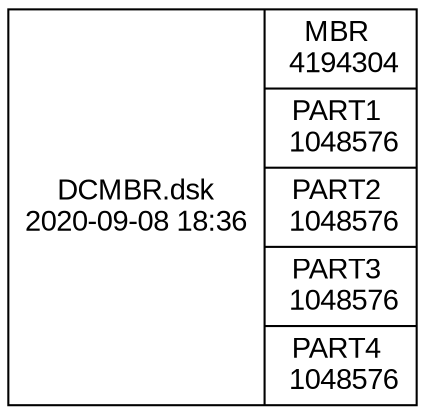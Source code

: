 digraph D {
node [fontname="Arial"];
MBR [shape=record label="DCMBR.dsk\n2020-09-08 18:36|{MBR \n 4194304|PART1 \n 1048576|PART2 \n 1048576|PART3 \n 1048576|PART4 \n 1048576}"]

}
